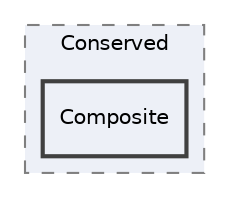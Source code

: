 digraph "/Users/alex/Documents/Prog/QuantiT/include/Conserved/Composite"
{
 // LATEX_PDF_SIZE
  edge [fontname="Helvetica",fontsize="10",labelfontname="Helvetica",labelfontsize="10"];
  node [fontname="Helvetica",fontsize="10",shape=record];
  compound=true
  subgraph clusterdir_5e1df155f8d8ecbed2b2526afe4b577f {
    graph [ bgcolor="#edf0f7", pencolor="grey50", style="filled,dashed,", label="Conserved", fontname="Helvetica", fontsize="10", URL="dir_5e1df155f8d8ecbed2b2526afe4b577f.html"]
  dir_f3dfb54614d8e249e04e97143aee8560 [shape=box, label="Composite", style="filled,bold,", fillcolor="#edf0f7", color="grey25", URL="dir_f3dfb54614d8e249e04e97143aee8560.html"];
  }
}
